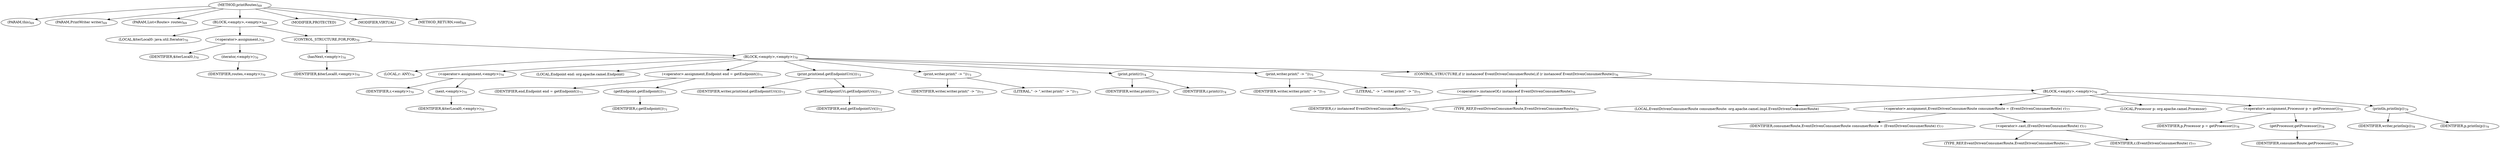 digraph "printRoutes" {  
"109" [label = <(METHOD,printRoutes)<SUB>69</SUB>> ]
"110" [label = <(PARAM,this)<SUB>69</SUB>> ]
"111" [label = <(PARAM,PrintWriter writer)<SUB>69</SUB>> ]
"112" [label = <(PARAM,List&lt;Route&gt; routes)<SUB>69</SUB>> ]
"113" [label = <(BLOCK,&lt;empty&gt;,&lt;empty&gt;)<SUB>69</SUB>> ]
"114" [label = <(LOCAL,$iterLocal0: java.util.Iterator)<SUB>70</SUB>> ]
"115" [label = <(&lt;operator&gt;.assignment,)<SUB>70</SUB>> ]
"116" [label = <(IDENTIFIER,$iterLocal0,)<SUB>70</SUB>> ]
"117" [label = <(iterator,&lt;empty&gt;)<SUB>70</SUB>> ]
"118" [label = <(IDENTIFIER,routes,&lt;empty&gt;)<SUB>70</SUB>> ]
"119" [label = <(CONTROL_STRUCTURE,FOR,FOR)<SUB>70</SUB>> ]
"120" [label = <(hasNext,&lt;empty&gt;)<SUB>70</SUB>> ]
"121" [label = <(IDENTIFIER,$iterLocal0,&lt;empty&gt;)<SUB>70</SUB>> ]
"122" [label = <(BLOCK,&lt;empty&gt;,&lt;empty&gt;)<SUB>70</SUB>> ]
"123" [label = <(LOCAL,r: ANY)<SUB>70</SUB>> ]
"124" [label = <(&lt;operator&gt;.assignment,&lt;empty&gt;)<SUB>70</SUB>> ]
"125" [label = <(IDENTIFIER,r,&lt;empty&gt;)<SUB>70</SUB>> ]
"126" [label = <(next,&lt;empty&gt;)<SUB>70</SUB>> ]
"127" [label = <(IDENTIFIER,$iterLocal0,&lt;empty&gt;)<SUB>70</SUB>> ]
"128" [label = <(LOCAL,Endpoint end: org.apache.camel.Endpoint)> ]
"129" [label = <(&lt;operator&gt;.assignment,Endpoint end = getEndpoint())<SUB>71</SUB>> ]
"130" [label = <(IDENTIFIER,end,Endpoint end = getEndpoint())<SUB>71</SUB>> ]
"131" [label = <(getEndpoint,getEndpoint())<SUB>71</SUB>> ]
"132" [label = <(IDENTIFIER,r,getEndpoint())<SUB>71</SUB>> ]
"133" [label = <(print,print(end.getEndpointUri()))<SUB>72</SUB>> ]
"134" [label = <(IDENTIFIER,writer,print(end.getEndpointUri()))<SUB>72</SUB>> ]
"135" [label = <(getEndpointUri,getEndpointUri())<SUB>72</SUB>> ]
"136" [label = <(IDENTIFIER,end,getEndpointUri())<SUB>72</SUB>> ]
"137" [label = <(print,writer.print(&quot; -&gt; &quot;))<SUB>73</SUB>> ]
"138" [label = <(IDENTIFIER,writer,writer.print(&quot; -&gt; &quot;))<SUB>73</SUB>> ]
"139" [label = <(LITERAL,&quot; -&gt; &quot;,writer.print(&quot; -&gt; &quot;))<SUB>73</SUB>> ]
"140" [label = <(print,print(r))<SUB>74</SUB>> ]
"141" [label = <(IDENTIFIER,writer,print(r))<SUB>74</SUB>> ]
"142" [label = <(IDENTIFIER,r,print(r))<SUB>74</SUB>> ]
"143" [label = <(print,writer.print(&quot; -&gt; &quot;))<SUB>75</SUB>> ]
"144" [label = <(IDENTIFIER,writer,writer.print(&quot; -&gt; &quot;))<SUB>75</SUB>> ]
"145" [label = <(LITERAL,&quot; -&gt; &quot;,writer.print(&quot; -&gt; &quot;))<SUB>75</SUB>> ]
"146" [label = <(CONTROL_STRUCTURE,if (r instanceof EventDrivenConsumerRoute),if (r instanceof EventDrivenConsumerRoute))<SUB>76</SUB>> ]
"147" [label = <(&lt;operator&gt;.instanceOf,r instanceof EventDrivenConsumerRoute)<SUB>76</SUB>> ]
"148" [label = <(IDENTIFIER,r,r instanceof EventDrivenConsumerRoute)<SUB>76</SUB>> ]
"149" [label = <(TYPE_REF,EventDrivenConsumerRoute,EventDrivenConsumerRoute)<SUB>76</SUB>> ]
"150" [label = <(BLOCK,&lt;empty&gt;,&lt;empty&gt;)<SUB>76</SUB>> ]
"151" [label = <(LOCAL,EventDrivenConsumerRoute consumerRoute: org.apache.camel.impl.EventDrivenConsumerRoute)> ]
"152" [label = <(&lt;operator&gt;.assignment,EventDrivenConsumerRoute consumerRoute = (EventDrivenConsumerRoute) r)<SUB>77</SUB>> ]
"153" [label = <(IDENTIFIER,consumerRoute,EventDrivenConsumerRoute consumerRoute = (EventDrivenConsumerRoute) r)<SUB>77</SUB>> ]
"154" [label = <(&lt;operator&gt;.cast,(EventDrivenConsumerRoute) r)<SUB>77</SUB>> ]
"155" [label = <(TYPE_REF,EventDrivenConsumerRoute,EventDrivenConsumerRoute)<SUB>77</SUB>> ]
"156" [label = <(IDENTIFIER,r,(EventDrivenConsumerRoute) r)<SUB>77</SUB>> ]
"157" [label = <(LOCAL,Processor p: org.apache.camel.Processor)> ]
"158" [label = <(&lt;operator&gt;.assignment,Processor p = getProcessor())<SUB>78</SUB>> ]
"159" [label = <(IDENTIFIER,p,Processor p = getProcessor())<SUB>78</SUB>> ]
"160" [label = <(getProcessor,getProcessor())<SUB>78</SUB>> ]
"161" [label = <(IDENTIFIER,consumerRoute,getProcessor())<SUB>78</SUB>> ]
"162" [label = <(println,println(p))<SUB>79</SUB>> ]
"163" [label = <(IDENTIFIER,writer,println(p))<SUB>79</SUB>> ]
"164" [label = <(IDENTIFIER,p,println(p))<SUB>79</SUB>> ]
"165" [label = <(MODIFIER,PROTECTED)> ]
"166" [label = <(MODIFIER,VIRTUAL)> ]
"167" [label = <(METHOD_RETURN,void)<SUB>69</SUB>> ]
  "109" -> "110" 
  "109" -> "111" 
  "109" -> "112" 
  "109" -> "113" 
  "109" -> "165" 
  "109" -> "166" 
  "109" -> "167" 
  "113" -> "114" 
  "113" -> "115" 
  "113" -> "119" 
  "115" -> "116" 
  "115" -> "117" 
  "117" -> "118" 
  "119" -> "120" 
  "119" -> "122" 
  "120" -> "121" 
  "122" -> "123" 
  "122" -> "124" 
  "122" -> "128" 
  "122" -> "129" 
  "122" -> "133" 
  "122" -> "137" 
  "122" -> "140" 
  "122" -> "143" 
  "122" -> "146" 
  "124" -> "125" 
  "124" -> "126" 
  "126" -> "127" 
  "129" -> "130" 
  "129" -> "131" 
  "131" -> "132" 
  "133" -> "134" 
  "133" -> "135" 
  "135" -> "136" 
  "137" -> "138" 
  "137" -> "139" 
  "140" -> "141" 
  "140" -> "142" 
  "143" -> "144" 
  "143" -> "145" 
  "146" -> "147" 
  "146" -> "150" 
  "147" -> "148" 
  "147" -> "149" 
  "150" -> "151" 
  "150" -> "152" 
  "150" -> "157" 
  "150" -> "158" 
  "150" -> "162" 
  "152" -> "153" 
  "152" -> "154" 
  "154" -> "155" 
  "154" -> "156" 
  "158" -> "159" 
  "158" -> "160" 
  "160" -> "161" 
  "162" -> "163" 
  "162" -> "164" 
}
